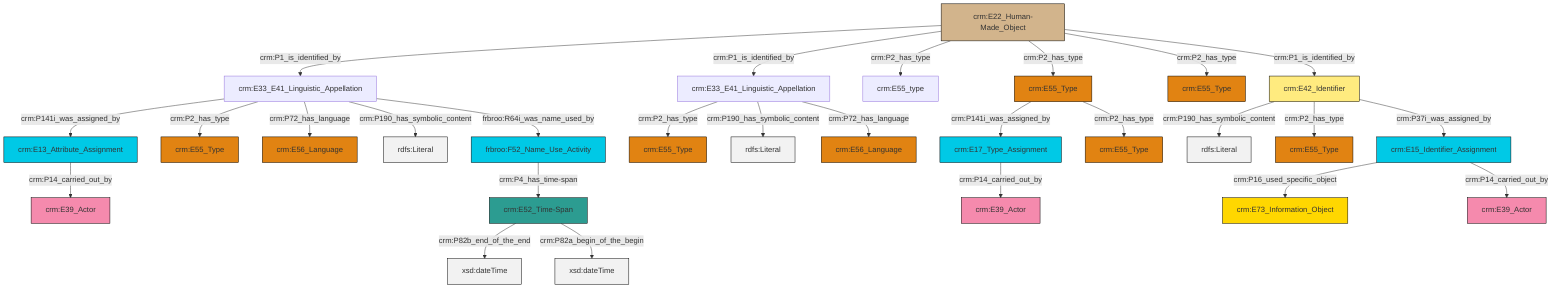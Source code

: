 graph TD
classDef Literal fill:#f2f2f2,stroke:#000000;
classDef CRM_Entity fill:#FFFFFF,stroke:#000000;
classDef Temporal_Entity fill:#00C9E6, stroke:#000000;
classDef Type fill:#E18312, stroke:#000000;
classDef Time-Span fill:#2C9C91, stroke:#000000;
classDef Appellation fill:#FFEB7F, stroke:#000000;
classDef Place fill:#008836, stroke:#000000;
classDef Persistent_Item fill:#B266B2, stroke:#000000;
classDef Conceptual_Object fill:#FFD700, stroke:#000000;
classDef Physical_Thing fill:#D2B48C, stroke:#000000;
classDef Actor fill:#f58aad, stroke:#000000;
classDef PC_Classes fill:#4ce600, stroke:#000000;
classDef Multi fill:#cccccc,stroke:#000000;

10["crm:E33_E41_Linguistic_Appellation"]:::Default -->|crm:P2_has_type| 11["crm:E55_Type"]:::Type
12["crm:E55_Type"]:::Type -->|crm:P141i_was_assigned_by| 14["crm:E17_Type_Assignment"]:::Temporal_Entity
15["crm:E22_Human-Made_Object"]:::Physical_Thing -->|crm:P1_is_identified_by| 6["crm:E33_E41_Linguistic_Appellation"]:::Default
15["crm:E22_Human-Made_Object"]:::Physical_Thing -->|crm:P1_is_identified_by| 10["crm:E33_E41_Linguistic_Appellation"]:::Default
15["crm:E22_Human-Made_Object"]:::Physical_Thing -->|crm:P2_has_type| 4["crm:E55_type"]:::Default
24["crm:E52_Time-Span"]:::Time-Span -->|crm:P82b_end_of_the_end| 25[xsd:dateTime]:::Literal
6["crm:E33_E41_Linguistic_Appellation"]:::Default -->|crm:P141i_was_assigned_by| 26["crm:E13_Attribute_Assignment"]:::Temporal_Entity
26["crm:E13_Attribute_Assignment"]:::Temporal_Entity -->|crm:P14_carried_out_by| 2["crm:E39_Actor"]:::Actor
28["crm:E42_Identifier"]:::Appellation -->|crm:P190_has_symbolic_content| 29[rdfs:Literal]:::Literal
15["crm:E22_Human-Made_Object"]:::Physical_Thing -->|crm:P2_has_type| 12["crm:E55_Type"]:::Type
10["crm:E33_E41_Linguistic_Appellation"]:::Default -->|crm:P190_has_symbolic_content| 34[rdfs:Literal]:::Literal
6["crm:E33_E41_Linguistic_Appellation"]:::Default -->|crm:P2_has_type| 35["crm:E55_Type"]:::Type
12["crm:E55_Type"]:::Type -->|crm:P2_has_type| 36["crm:E55_Type"]:::Type
15["crm:E22_Human-Made_Object"]:::Physical_Thing -->|crm:P2_has_type| 38["crm:E55_Type"]:::Type
32["crm:E15_Identifier_Assignment"]:::Temporal_Entity -->|crm:P16_used_specific_object| 16["crm:E73_Information_Object"]:::Conceptual_Object
28["crm:E42_Identifier"]:::Appellation -->|crm:P2_has_type| 8["crm:E55_Type"]:::Type
14["crm:E17_Type_Assignment"]:::Temporal_Entity -->|crm:P14_carried_out_by| 30["crm:E39_Actor"]:::Actor
6["crm:E33_E41_Linguistic_Appellation"]:::Default -->|crm:P72_has_language| 20["crm:E56_Language"]:::Type
0["frbroo:F52_Name_Use_Activity"]:::Temporal_Entity -->|crm:P4_has_time-span| 24["crm:E52_Time-Span"]:::Time-Span
15["crm:E22_Human-Made_Object"]:::Physical_Thing -->|crm:P1_is_identified_by| 28["crm:E42_Identifier"]:::Appellation
6["crm:E33_E41_Linguistic_Appellation"]:::Default -->|crm:P190_has_symbolic_content| 44[rdfs:Literal]:::Literal
6["crm:E33_E41_Linguistic_Appellation"]:::Default -->|frbroo:R64i_was_name_used_by| 0["frbroo:F52_Name_Use_Activity"]:::Temporal_Entity
28["crm:E42_Identifier"]:::Appellation -->|crm:P37i_was_assigned_by| 32["crm:E15_Identifier_Assignment"]:::Temporal_Entity
32["crm:E15_Identifier_Assignment"]:::Temporal_Entity -->|crm:P14_carried_out_by| 18["crm:E39_Actor"]:::Actor
10["crm:E33_E41_Linguistic_Appellation"]:::Default -->|crm:P72_has_language| 22["crm:E56_Language"]:::Type
24["crm:E52_Time-Span"]:::Time-Span -->|crm:P82a_begin_of_the_begin| 49[xsd:dateTime]:::Literal